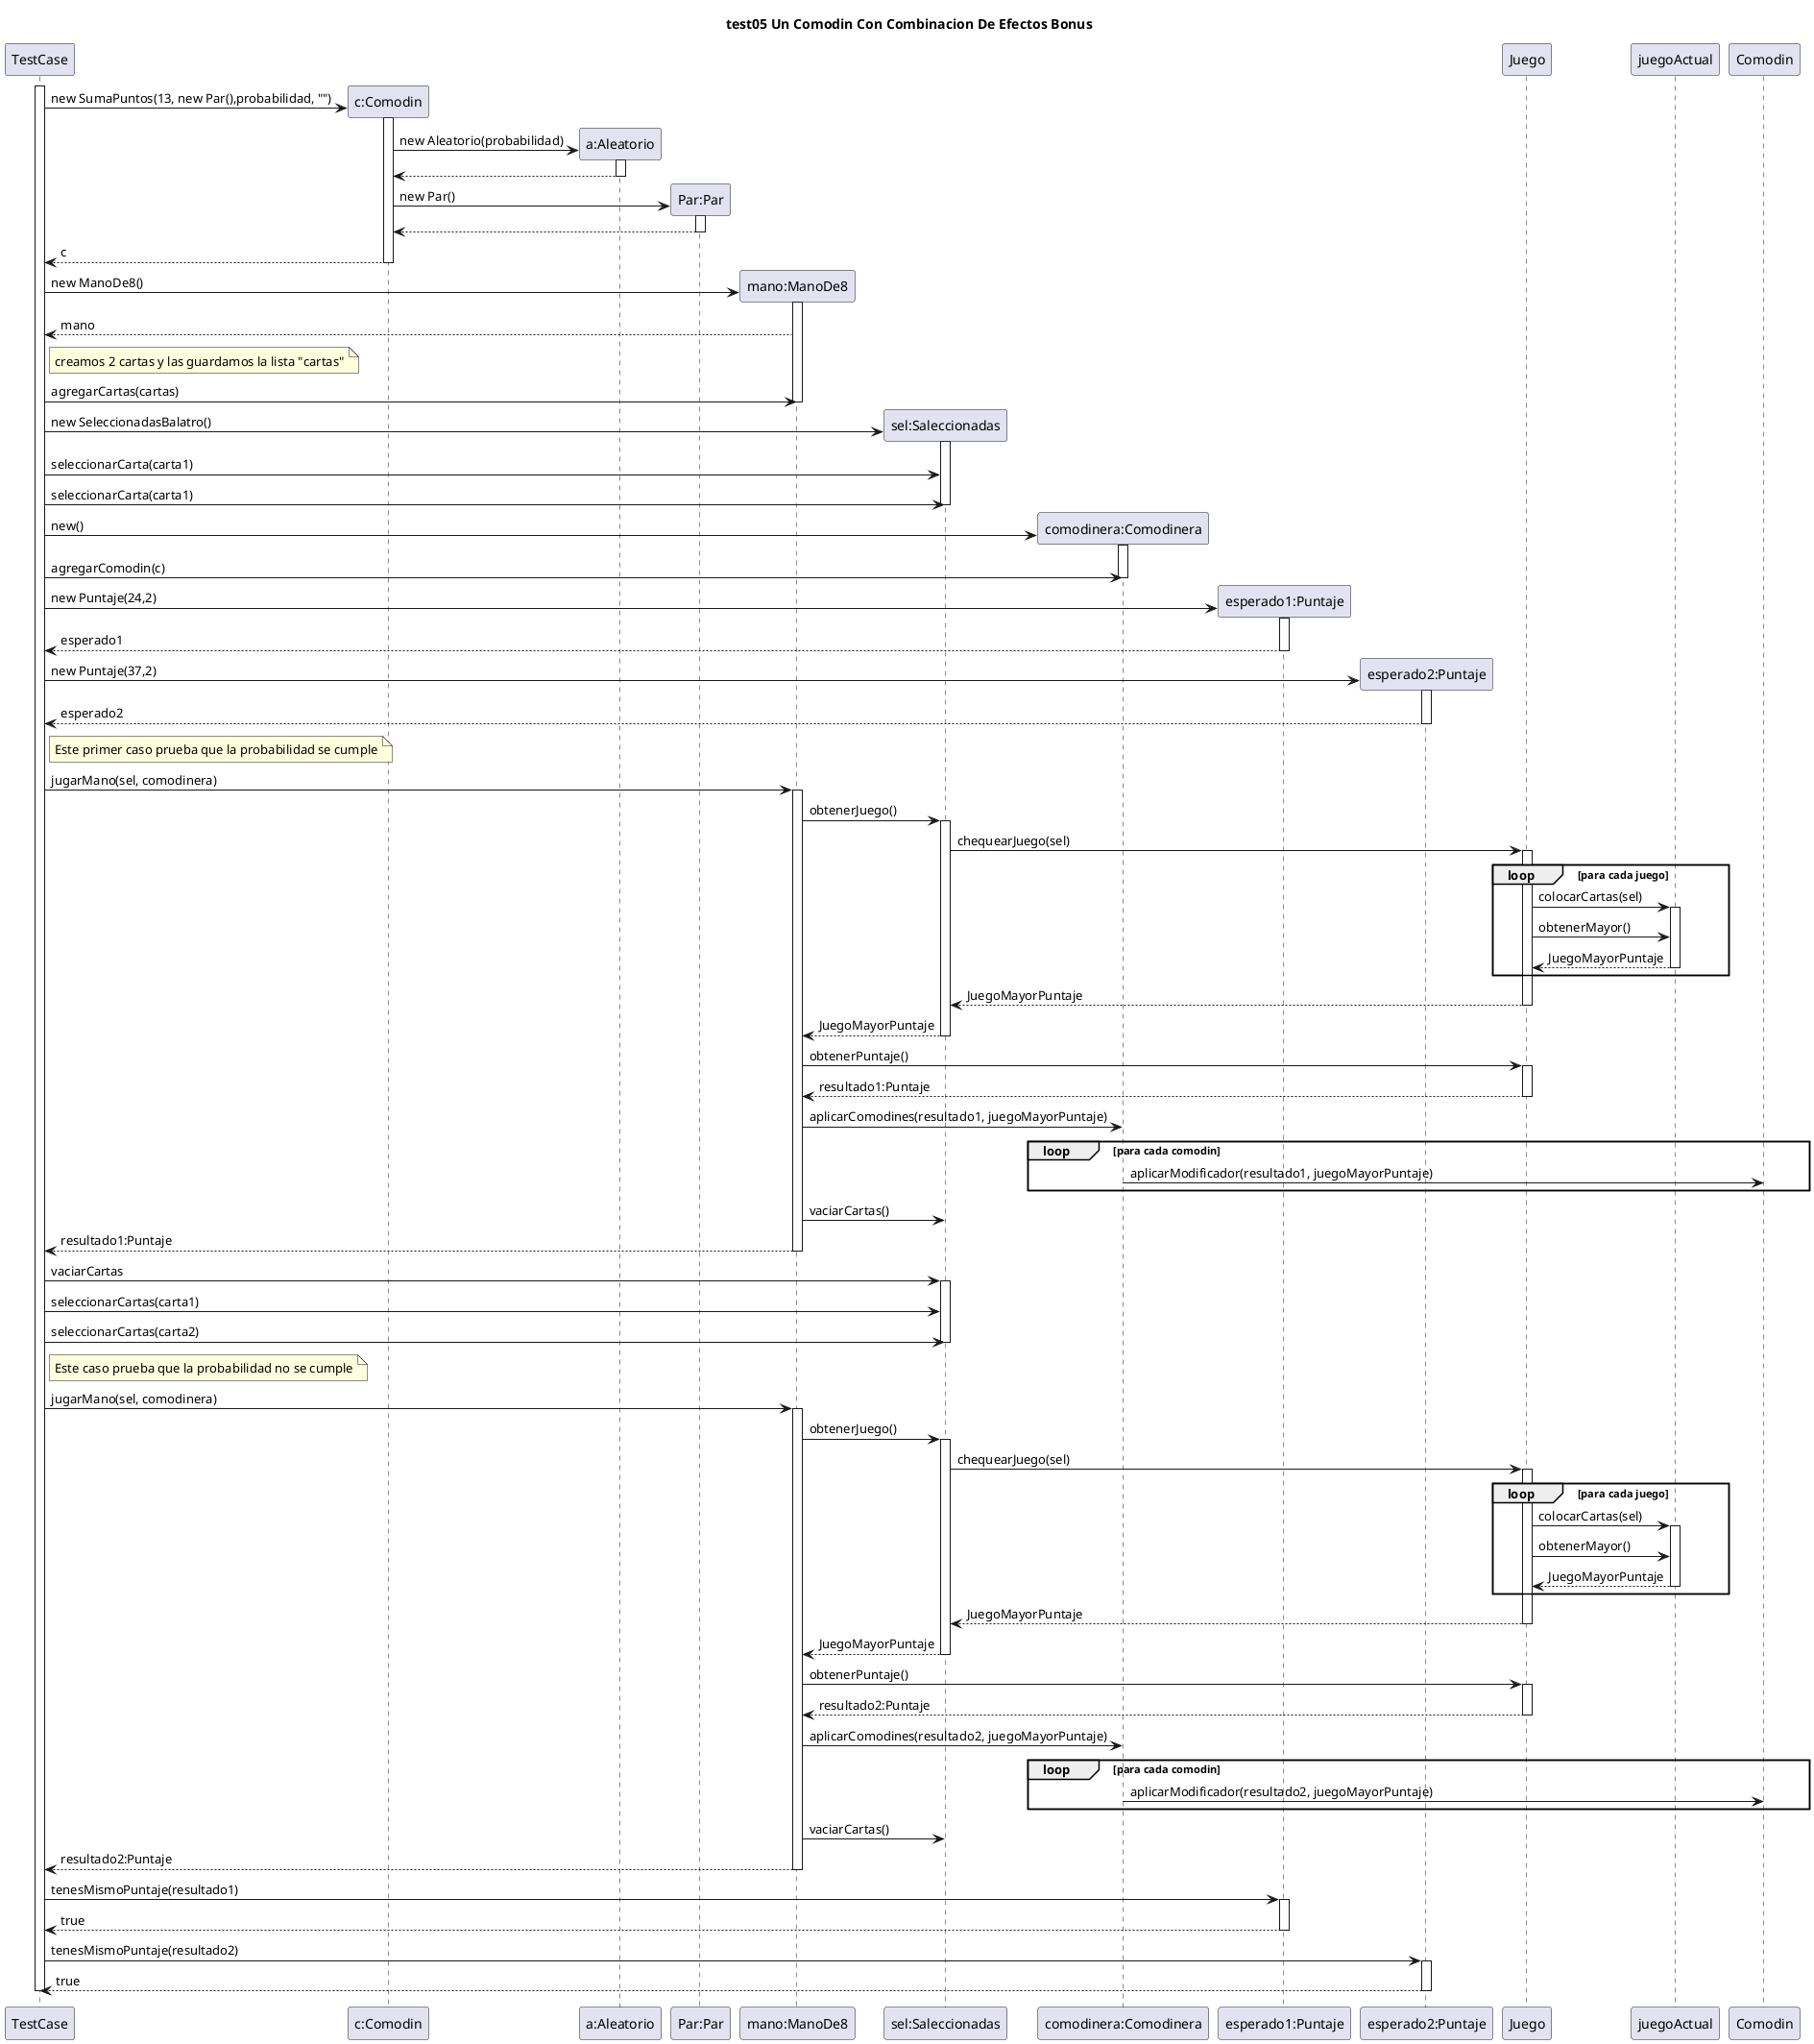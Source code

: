@startuml casoDeUso5
title "test05 Un Comodin Con Combinacion De Efectos Bonus"

participant "TestCase" as TestCase

activate TestCase

TestCase -> "c:Comodin" as comodin **: new SumaPuntos(13, new Par(),probabilidad, "")

activate comodin
comodin -> "a:Aleatorio" as aleatorio **: new Aleatorio(probabilidad)
activate aleatorio
comodin <-- aleatorio
deactivate aleatorio
comodin -> "Par:Par" as Par ** : new Par()
activate Par
comodin <-- Par
deactivate Par
TestCase <-- comodin : c
deactivate comodin


TestCase -> "mano:ManoDe8" as mano **: new ManoDe8()
activate mano
TestCase <-- mano : mano
note right of TestCase: creamos 2 cartas y las guardamos la lista "cartas"
TestCase -> mano : agregarCartas(cartas)
deactivate mano

TestCase -> "sel:Saleccionadas" as sel ** : new SeleccionadasBalatro()
activate sel
TestCase -> sel : seleccionarCarta(carta1)
TestCase -> sel : seleccionarCarta(carta1)
deactivate sel

TestCase -> "comodinera:Comodinera" as comodinera **: new()
activate comodinera
TestCase -> comodinera : agregarComodin(c)
deactivate comodinera

TestCase -> "esperado1:Puntaje" as esperado1 **: new Puntaje(24,2)
activate esperado1
TestCase <-- esperado1 : esperado1
deactivate esperado1

TestCase -> "esperado2:Puntaje" as esperado2 **: new Puntaje(37,2)
activate esperado2
TestCase <-- esperado2 : esperado2
deactivate esperado2

note right of TestCase: Este primer caso prueba que la probabilidad se cumple
TestCase -> mano : jugarMano(sel, comodinera)
activate mano
mano -> sel : obtenerJuego()
activate sel
sel -> "Juego" : chequearJuego(sel)
activate Juego

loop para cada juego
Juego -> juegoActual : colocarCartas(sel)
activate juegoActual
Juego -> juegoActual : obtenerMayor()
Juego <-- juegoActual : JuegoMayorPuntaje
deactivate juegoActual
end

sel <-- Juego : JuegoMayorPuntaje
deactivate Juego

mano <-- sel : JuegoMayorPuntaje
deactivate sel

mano -> Juego : obtenerPuntaje()
activate Juego
mano <-- Juego : resultado1:Puntaje
deactivate Juego

mano -> comodinera : aplicarComodines(resultado1, juegoMayorPuntaje)
loop para cada comodin
comodinera -> "Comodin" : aplicarModificador(resultado1, juegoMayorPuntaje)
end

mano -> sel: vaciarCartas()

TestCase <-- mano : resultado1:Puntaje
deactivate mano

TestCase -> sel : vaciarCartas
activate sel
TestCase -> sel : seleccionarCartas(carta1)
TestCase -> sel : seleccionarCartas(carta2)
deactivate sel

note right of TestCase: Este caso prueba que la probabilidad no se cumple
TestCase -> mano : jugarMano(sel, comodinera)
activate mano
mano -> sel : obtenerJuego()
activate sel
sel -> "Juego" : chequearJuego(sel)
activate Juego

loop para cada juego
Juego -> juegoActual : colocarCartas(sel)
activate juegoActual
Juego -> juegoActual : obtenerMayor()
Juego <-- juegoActual : JuegoMayorPuntaje
deactivate juegoActual
end

sel <-- Juego : JuegoMayorPuntaje
deactivate Juego

mano <-- sel : JuegoMayorPuntaje
deactivate sel

mano -> Juego : obtenerPuntaje()
activate Juego
mano <-- Juego : resultado2:Puntaje
deactivate Juego

mano -> comodinera : aplicarComodines(resultado2, juegoMayorPuntaje)
loop para cada comodin
comodinera -> "Comodin" : aplicarModificador(resultado2, juegoMayorPuntaje)
end

mano -> sel: vaciarCartas()

TestCase <-- mano : resultado2:Puntaje
deactivate mano

TestCase -> esperado1 : tenesMismoPuntaje(resultado1)
activate esperado1
TestCase <-- esperado1 : true
deactivate esperado1

TestCase -> esperado2 : tenesMismoPuntaje(resultado2)
activate esperado2
TestCase <-- esperado2 : true
deactivate esperado2

deactivate TestCase

@enduml